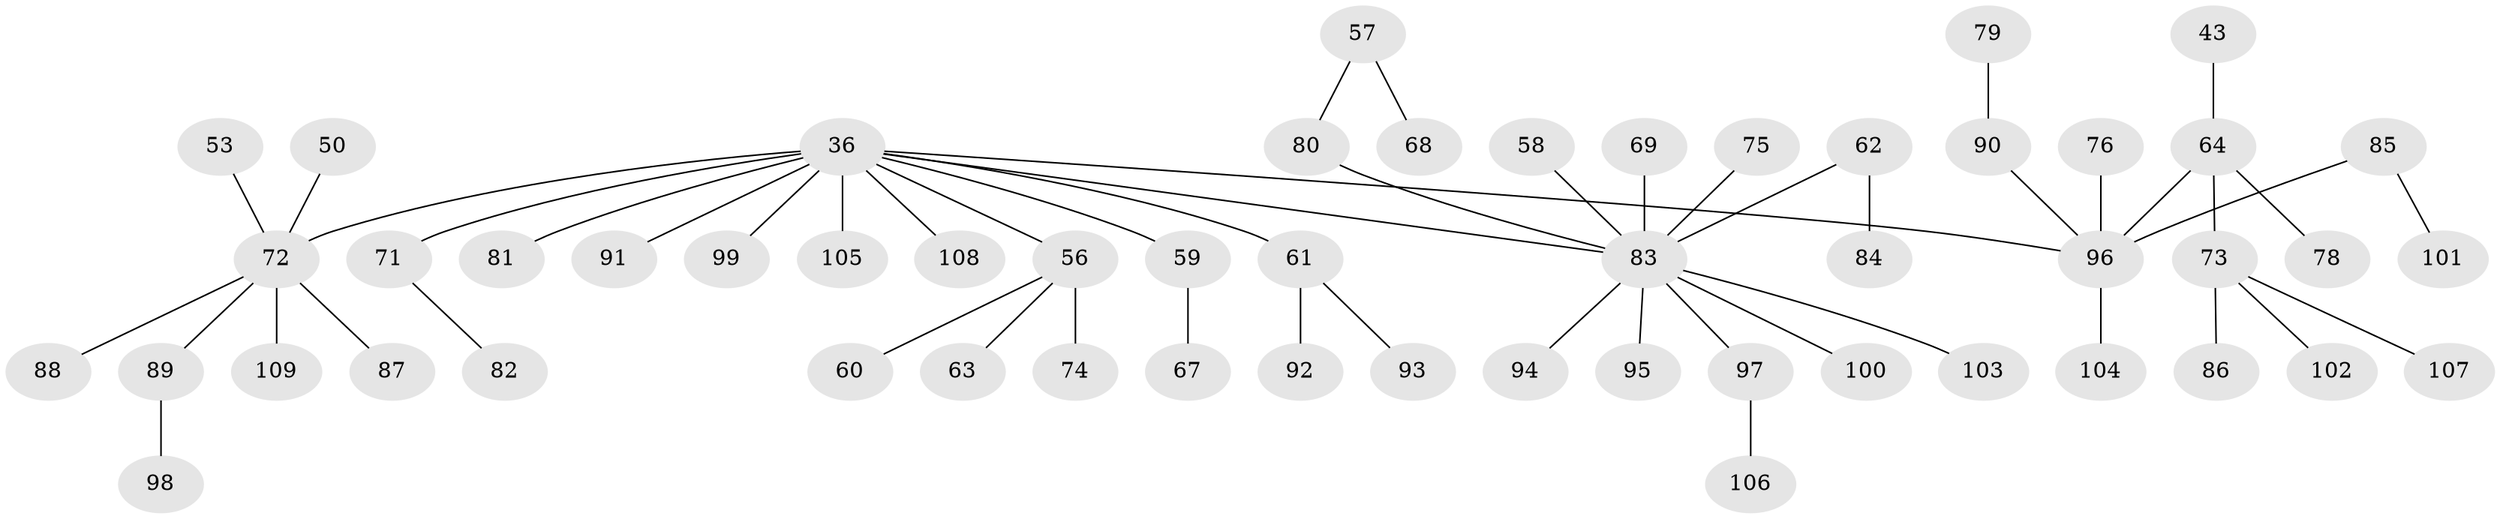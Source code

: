 // original degree distribution, {4: 0.045871559633027525, 6: 0.027522935779816515, 5: 0.045871559633027525, 2: 0.24770642201834864, 3: 0.1743119266055046, 1: 0.45871559633027525}
// Generated by graph-tools (version 1.1) at 2025/42/03/09/25 04:42:31]
// undirected, 54 vertices, 53 edges
graph export_dot {
graph [start="1"]
  node [color=gray90,style=filled];
  36 [super="+10+12+19+3"];
  43;
  50;
  53;
  56 [super="+32+51"];
  57;
  58;
  59 [super="+29"];
  60;
  61 [super="+52"];
  62;
  63;
  64 [super="+18"];
  67;
  68;
  69;
  71;
  72 [super="+35+40+66"];
  73;
  74;
  75;
  76;
  78 [super="+41"];
  79;
  80 [super="+55"];
  81;
  82;
  83 [super="+14+26+77"];
  84;
  85;
  86;
  87;
  88;
  89 [super="+54"];
  90 [super="+70"];
  91;
  92 [super="+25+39+47"];
  93;
  94;
  95;
  96 [super="+1+65"];
  97;
  98;
  99;
  100;
  101;
  102;
  103;
  104;
  105 [super="+42"];
  106;
  107;
  108;
  109;
  36 -- 91;
  36 -- 81;
  36 -- 105 [weight=2];
  36 -- 99;
  36 -- 71;
  36 -- 83;
  36 -- 96 [weight=2];
  36 -- 108;
  36 -- 59;
  36 -- 72 [weight=2];
  36 -- 56;
  36 -- 61;
  43 -- 64;
  50 -- 72;
  53 -- 72;
  56 -- 60;
  56 -- 74;
  56 -- 63;
  57 -- 68;
  57 -- 80;
  58 -- 83;
  59 -- 67;
  61 -- 93;
  61 -- 92;
  62 -- 84;
  62 -- 83;
  64 -- 73;
  64 -- 96 [weight=2];
  64 -- 78;
  69 -- 83;
  71 -- 82;
  72 -- 109;
  72 -- 87;
  72 -- 88;
  72 -- 89;
  73 -- 86;
  73 -- 102;
  73 -- 107;
  75 -- 83;
  76 -- 96;
  79 -- 90;
  80 -- 83;
  83 -- 100;
  83 -- 103;
  83 -- 95;
  83 -- 94;
  83 -- 97;
  85 -- 101;
  85 -- 96;
  89 -- 98;
  90 -- 96;
  96 -- 104;
  97 -- 106;
}

